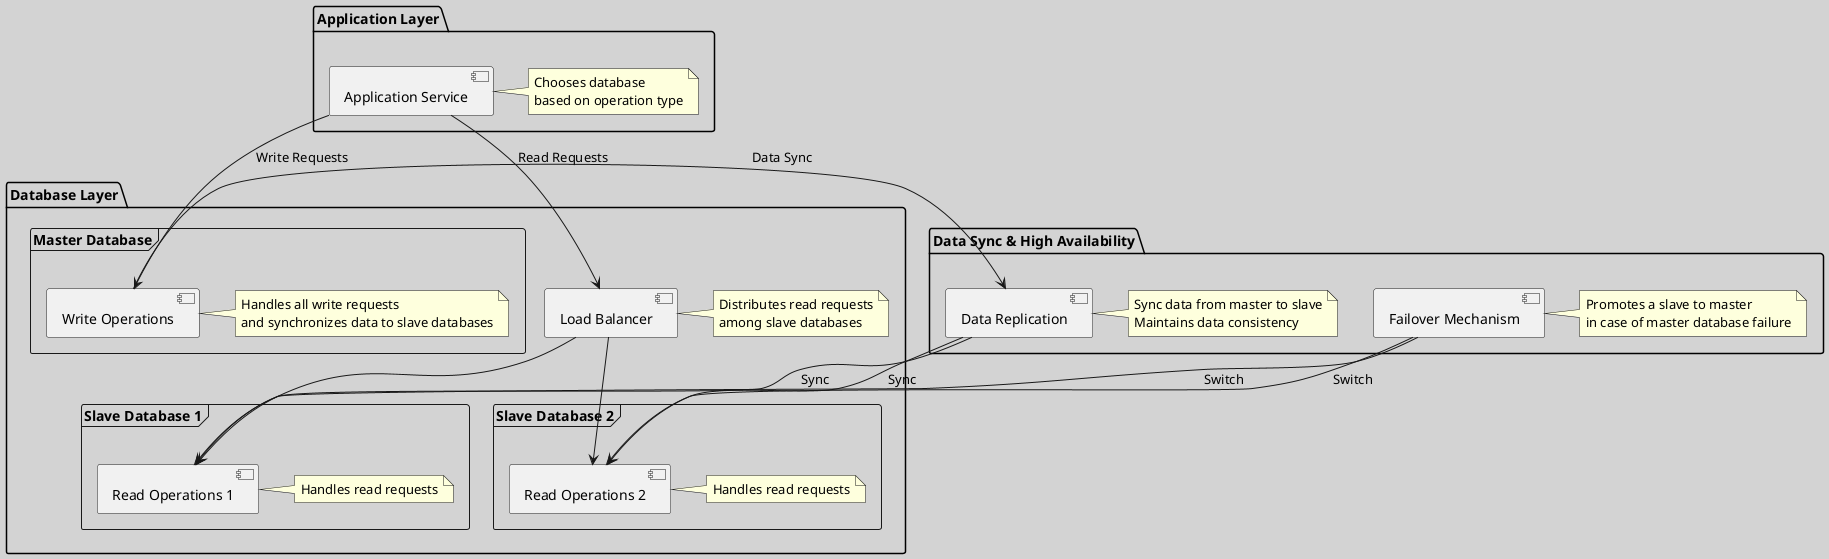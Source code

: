@startuml
skinparam backgroundColor #D3D3D3

' Application Layer
package "Application Layer" {
    [Application Service]
    note right of [Application Service] : Chooses database\nbased on operation type
}

' Database Layer
package "Database Layer" {
    frame "Master Database" {
        [Write Operations]
        note right of [Write Operations] : Handles all write requests\nand synchronizes data to slave databases
    }
    frame "Slave Database 1" {
        [Read Operations 1]
        note right of [Read Operations 1] : Handles read requests
    }
    frame "Slave Database 2" {
        [Read Operations 2]
        note right of [Read Operations 2] : Handles read requests
    }
    [Load Balancer]
    note right of [Load Balancer] : Distributes read requests\namong slave databases
}

' Data Synchronization and High Availability
package "Data Sync & High Availability" {
    [Data Replication]
    note right of [Data Replication] : Sync data from master to slave\nMaintains data consistency
    [Failover Mechanism]
    note right of [Failover Mechanism] : Promotes a slave to master\nin case of master database failure
}

' Connections
[Application Service] -down-> [Write Operations] : Write Requests
[Application Service] -down-> [Load Balancer] : Read Requests
[Load Balancer] -down-> [Read Operations 1]
[Load Balancer] -down-> [Read Operations 2]
[Write Operations] -right-> [Data Replication] : Data Sync
[Data Replication] -down-> [Read Operations 1] : Sync
[Data Replication] -down-> [Read Operations 2] : Sync
[Failover Mechanism] -down-> [Read Operations 1] : Switch
[Failover Mechanism] -down-> [Read Operations 2] : Switch

@enduml
